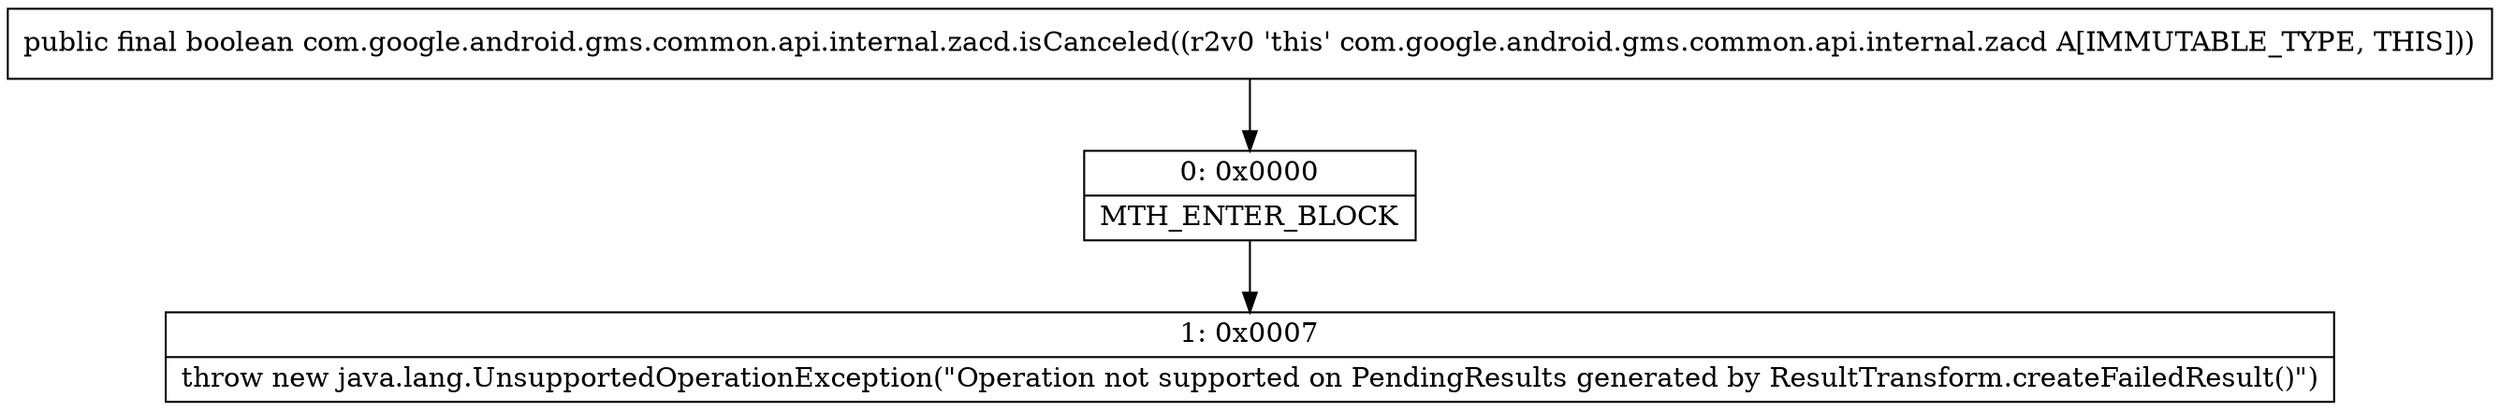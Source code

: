 digraph "CFG forcom.google.android.gms.common.api.internal.zacd.isCanceled()Z" {
Node_0 [shape=record,label="{0\:\ 0x0000|MTH_ENTER_BLOCK\l}"];
Node_1 [shape=record,label="{1\:\ 0x0007|throw new java.lang.UnsupportedOperationException(\"Operation not supported on PendingResults generated by ResultTransform.createFailedResult()\")\l}"];
MethodNode[shape=record,label="{public final boolean com.google.android.gms.common.api.internal.zacd.isCanceled((r2v0 'this' com.google.android.gms.common.api.internal.zacd A[IMMUTABLE_TYPE, THIS])) }"];
MethodNode -> Node_0;
Node_0 -> Node_1;
}

